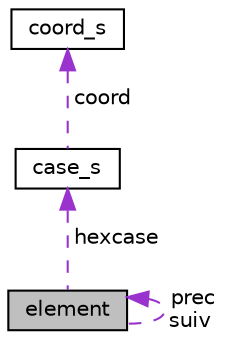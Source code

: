 digraph "element"
{
  edge [fontname="Helvetica",fontsize="10",labelfontname="Helvetica",labelfontsize="10"];
  node [fontname="Helvetica",fontsize="10",shape=record];
  Node1 [label="element",height=0.2,width=0.4,color="black", fillcolor="grey75", style="filled", fontcolor="black"];
  Node2 -> Node1 [dir="back",color="darkorchid3",fontsize="10",style="dashed",label=" hexcase" ,fontname="Helvetica"];
  Node2 [label="case_s",height=0.2,width=0.4,color="black", fillcolor="white", style="filled",URL="$structcase__s.html"];
  Node3 -> Node2 [dir="back",color="darkorchid3",fontsize="10",style="dashed",label=" coord" ,fontname="Helvetica"];
  Node3 [label="coord_s",height=0.2,width=0.4,color="black", fillcolor="white", style="filled",URL="$structcoord__s.html"];
  Node1 -> Node1 [dir="back",color="darkorchid3",fontsize="10",style="dashed",label=" prec\nsuiv" ,fontname="Helvetica"];
}
